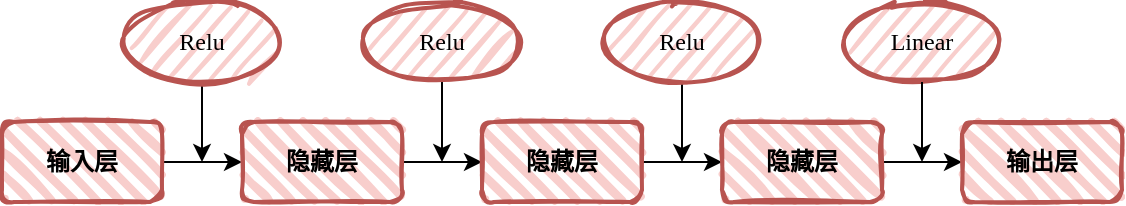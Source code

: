 <mxfile version="24.3.0" type="github">
  <diagram id="6a731a19-8d31-9384-78a2-239565b7b9f0" name="Page-1">
    <mxGraphModel dx="819" dy="462" grid="1" gridSize="10" guides="1" tooltips="1" connect="1" arrows="1" fold="1" page="1" pageScale="1" pageWidth="1169" pageHeight="827" background="none" math="1" shadow="0">
      <root>
        <mxCell id="0" />
        <mxCell id="1" parent="0" />
        <mxCell id="9giiuXrlG7l1KYjcWf9B-13" style="edgeStyle=orthogonalEdgeStyle;rounded=0;orthogonalLoop=1;jettySize=auto;html=1;entryX=0;entryY=0.5;entryDx=0;entryDy=0;" edge="1" parent="1" source="9giiuXrlG7l1KYjcWf9B-8" target="9giiuXrlG7l1KYjcWf9B-9">
          <mxGeometry relative="1" as="geometry" />
        </mxCell>
        <mxCell id="9giiuXrlG7l1KYjcWf9B-8" value="&lt;b&gt;&lt;font face=&quot;微软雅黑&quot;&gt;输入层&lt;br&gt;&lt;/font&gt;&lt;/b&gt;" style="rounded=1;whiteSpace=wrap;html=1;strokeWidth=2;fillWeight=4;hachureGap=8;hachureAngle=45;fillColor=#f8cecc;sketch=1;strokeColor=#b85450;" vertex="1" parent="1">
          <mxGeometry x="400" y="160" width="80" height="40" as="geometry" />
        </mxCell>
        <mxCell id="9giiuXrlG7l1KYjcWf9B-14" style="edgeStyle=orthogonalEdgeStyle;rounded=0;orthogonalLoop=1;jettySize=auto;html=1;entryX=0;entryY=0.5;entryDx=0;entryDy=0;" edge="1" parent="1" source="9giiuXrlG7l1KYjcWf9B-9" target="9giiuXrlG7l1KYjcWf9B-11">
          <mxGeometry relative="1" as="geometry" />
        </mxCell>
        <mxCell id="9giiuXrlG7l1KYjcWf9B-9" value="&lt;b&gt;&lt;font face=&quot;微软雅黑&quot;&gt;隐藏层&lt;br&gt;&lt;/font&gt;&lt;/b&gt;" style="rounded=1;whiteSpace=wrap;html=1;strokeWidth=2;fillWeight=4;hachureGap=8;hachureAngle=45;fillColor=#f8cecc;sketch=1;strokeColor=#b85450;" vertex="1" parent="1">
          <mxGeometry x="520" y="160" width="80" height="40" as="geometry" />
        </mxCell>
        <mxCell id="9giiuXrlG7l1KYjcWf9B-16" value="" style="edgeStyle=orthogonalEdgeStyle;rounded=0;orthogonalLoop=1;jettySize=auto;html=1;" edge="1" parent="1" source="9giiuXrlG7l1KYjcWf9B-11" target="9giiuXrlG7l1KYjcWf9B-15">
          <mxGeometry relative="1" as="geometry" />
        </mxCell>
        <mxCell id="9giiuXrlG7l1KYjcWf9B-11" value="&lt;b&gt;&lt;font face=&quot;微软雅黑&quot;&gt;隐藏层&lt;br&gt;&lt;/font&gt;&lt;/b&gt;" style="rounded=1;whiteSpace=wrap;html=1;strokeWidth=2;fillWeight=4;hachureGap=8;hachureAngle=45;fillColor=#f8cecc;sketch=1;strokeColor=#b85450;" vertex="1" parent="1">
          <mxGeometry x="640" y="160" width="80" height="40" as="geometry" />
        </mxCell>
        <mxCell id="9giiuXrlG7l1KYjcWf9B-18" value="" style="edgeStyle=orthogonalEdgeStyle;rounded=0;orthogonalLoop=1;jettySize=auto;html=1;" edge="1" parent="1" source="9giiuXrlG7l1KYjcWf9B-15" target="9giiuXrlG7l1KYjcWf9B-17">
          <mxGeometry relative="1" as="geometry" />
        </mxCell>
        <mxCell id="9giiuXrlG7l1KYjcWf9B-15" value="&lt;b&gt;&lt;font face=&quot;微软雅黑&quot;&gt;隐藏层&lt;br&gt;&lt;/font&gt;&lt;/b&gt;" style="rounded=1;whiteSpace=wrap;html=1;strokeWidth=2;fillWeight=4;hachureGap=8;hachureAngle=45;fillColor=#f8cecc;sketch=1;strokeColor=#b85450;" vertex="1" parent="1">
          <mxGeometry x="760" y="160" width="80" height="40" as="geometry" />
        </mxCell>
        <mxCell id="9giiuXrlG7l1KYjcWf9B-17" value="&lt;b&gt;&lt;font face=&quot;微软雅黑&quot;&gt;输出层&lt;br&gt;&lt;/font&gt;&lt;/b&gt;" style="rounded=1;whiteSpace=wrap;html=1;strokeWidth=2;fillWeight=4;hachureGap=8;hachureAngle=45;fillColor=#f8cecc;sketch=1;strokeColor=#b85450;" vertex="1" parent="1">
          <mxGeometry x="880" y="160" width="80" height="40" as="geometry" />
        </mxCell>
        <mxCell id="9giiuXrlG7l1KYjcWf9B-21" style="edgeStyle=orthogonalEdgeStyle;rounded=0;orthogonalLoop=1;jettySize=auto;html=1;" edge="1" parent="1" source="9giiuXrlG7l1KYjcWf9B-20">
          <mxGeometry relative="1" as="geometry">
            <mxPoint x="500" y="180" as="targetPoint" />
          </mxGeometry>
        </mxCell>
        <mxCell id="9giiuXrlG7l1KYjcWf9B-20" value="&lt;font face=&quot;微软雅黑&quot;&gt;Relu&lt;/font&gt;" style="ellipse;whiteSpace=wrap;html=1;strokeWidth=2;fillWeight=2;hachureGap=8;fillColor=#f8cecc;fillStyle=dots;sketch=1;strokeColor=#b85450;" vertex="1" parent="1">
          <mxGeometry x="460" y="100" width="80" height="40" as="geometry" />
        </mxCell>
        <mxCell id="9giiuXrlG7l1KYjcWf9B-22" style="edgeStyle=orthogonalEdgeStyle;rounded=0;orthogonalLoop=1;jettySize=auto;html=1;" edge="1" parent="1" source="9giiuXrlG7l1KYjcWf9B-23">
          <mxGeometry relative="1" as="geometry">
            <mxPoint x="620" y="180" as="targetPoint" />
          </mxGeometry>
        </mxCell>
        <mxCell id="9giiuXrlG7l1KYjcWf9B-23" value="&lt;font face=&quot;微软雅黑&quot;&gt;Relu&lt;/font&gt;" style="ellipse;whiteSpace=wrap;html=1;strokeWidth=2;fillWeight=2;hachureGap=8;fillColor=#f8cecc;fillStyle=dots;sketch=1;strokeColor=#b85450;" vertex="1" parent="1">
          <mxGeometry x="580" y="100" width="80" height="40" as="geometry" />
        </mxCell>
        <mxCell id="9giiuXrlG7l1KYjcWf9B-24" style="edgeStyle=orthogonalEdgeStyle;rounded=0;orthogonalLoop=1;jettySize=auto;html=1;" edge="1" source="9giiuXrlG7l1KYjcWf9B-25" parent="1">
          <mxGeometry relative="1" as="geometry">
            <mxPoint x="740" y="180" as="targetPoint" />
          </mxGeometry>
        </mxCell>
        <mxCell id="9giiuXrlG7l1KYjcWf9B-25" value="&lt;font face=&quot;微软雅黑&quot;&gt;Relu&lt;/font&gt;" style="ellipse;whiteSpace=wrap;html=1;strokeWidth=2;fillWeight=2;hachureGap=8;fillColor=#f8cecc;fillStyle=dots;sketch=1;strokeColor=#b85450;" vertex="1" parent="1">
          <mxGeometry x="700" y="100" width="80" height="40" as="geometry" />
        </mxCell>
        <mxCell id="9giiuXrlG7l1KYjcWf9B-27" value="&lt;font face=&quot;微软雅黑&quot;&gt;Linear&lt;/font&gt;" style="ellipse;whiteSpace=wrap;html=1;strokeWidth=2;fillWeight=2;hachureGap=8;fillColor=#f8cecc;fillStyle=dots;sketch=1;strokeColor=#b85450;" vertex="1" parent="1">
          <mxGeometry x="820" y="100" width="80" height="40" as="geometry" />
        </mxCell>
        <mxCell id="9giiuXrlG7l1KYjcWf9B-28" style="edgeStyle=orthogonalEdgeStyle;rounded=0;orthogonalLoop=1;jettySize=auto;html=1;" edge="1" source="9giiuXrlG7l1KYjcWf9B-27" parent="1">
          <mxGeometry relative="1" as="geometry">
            <mxPoint x="860" y="180" as="targetPoint" />
          </mxGeometry>
        </mxCell>
      </root>
    </mxGraphModel>
  </diagram>
</mxfile>
